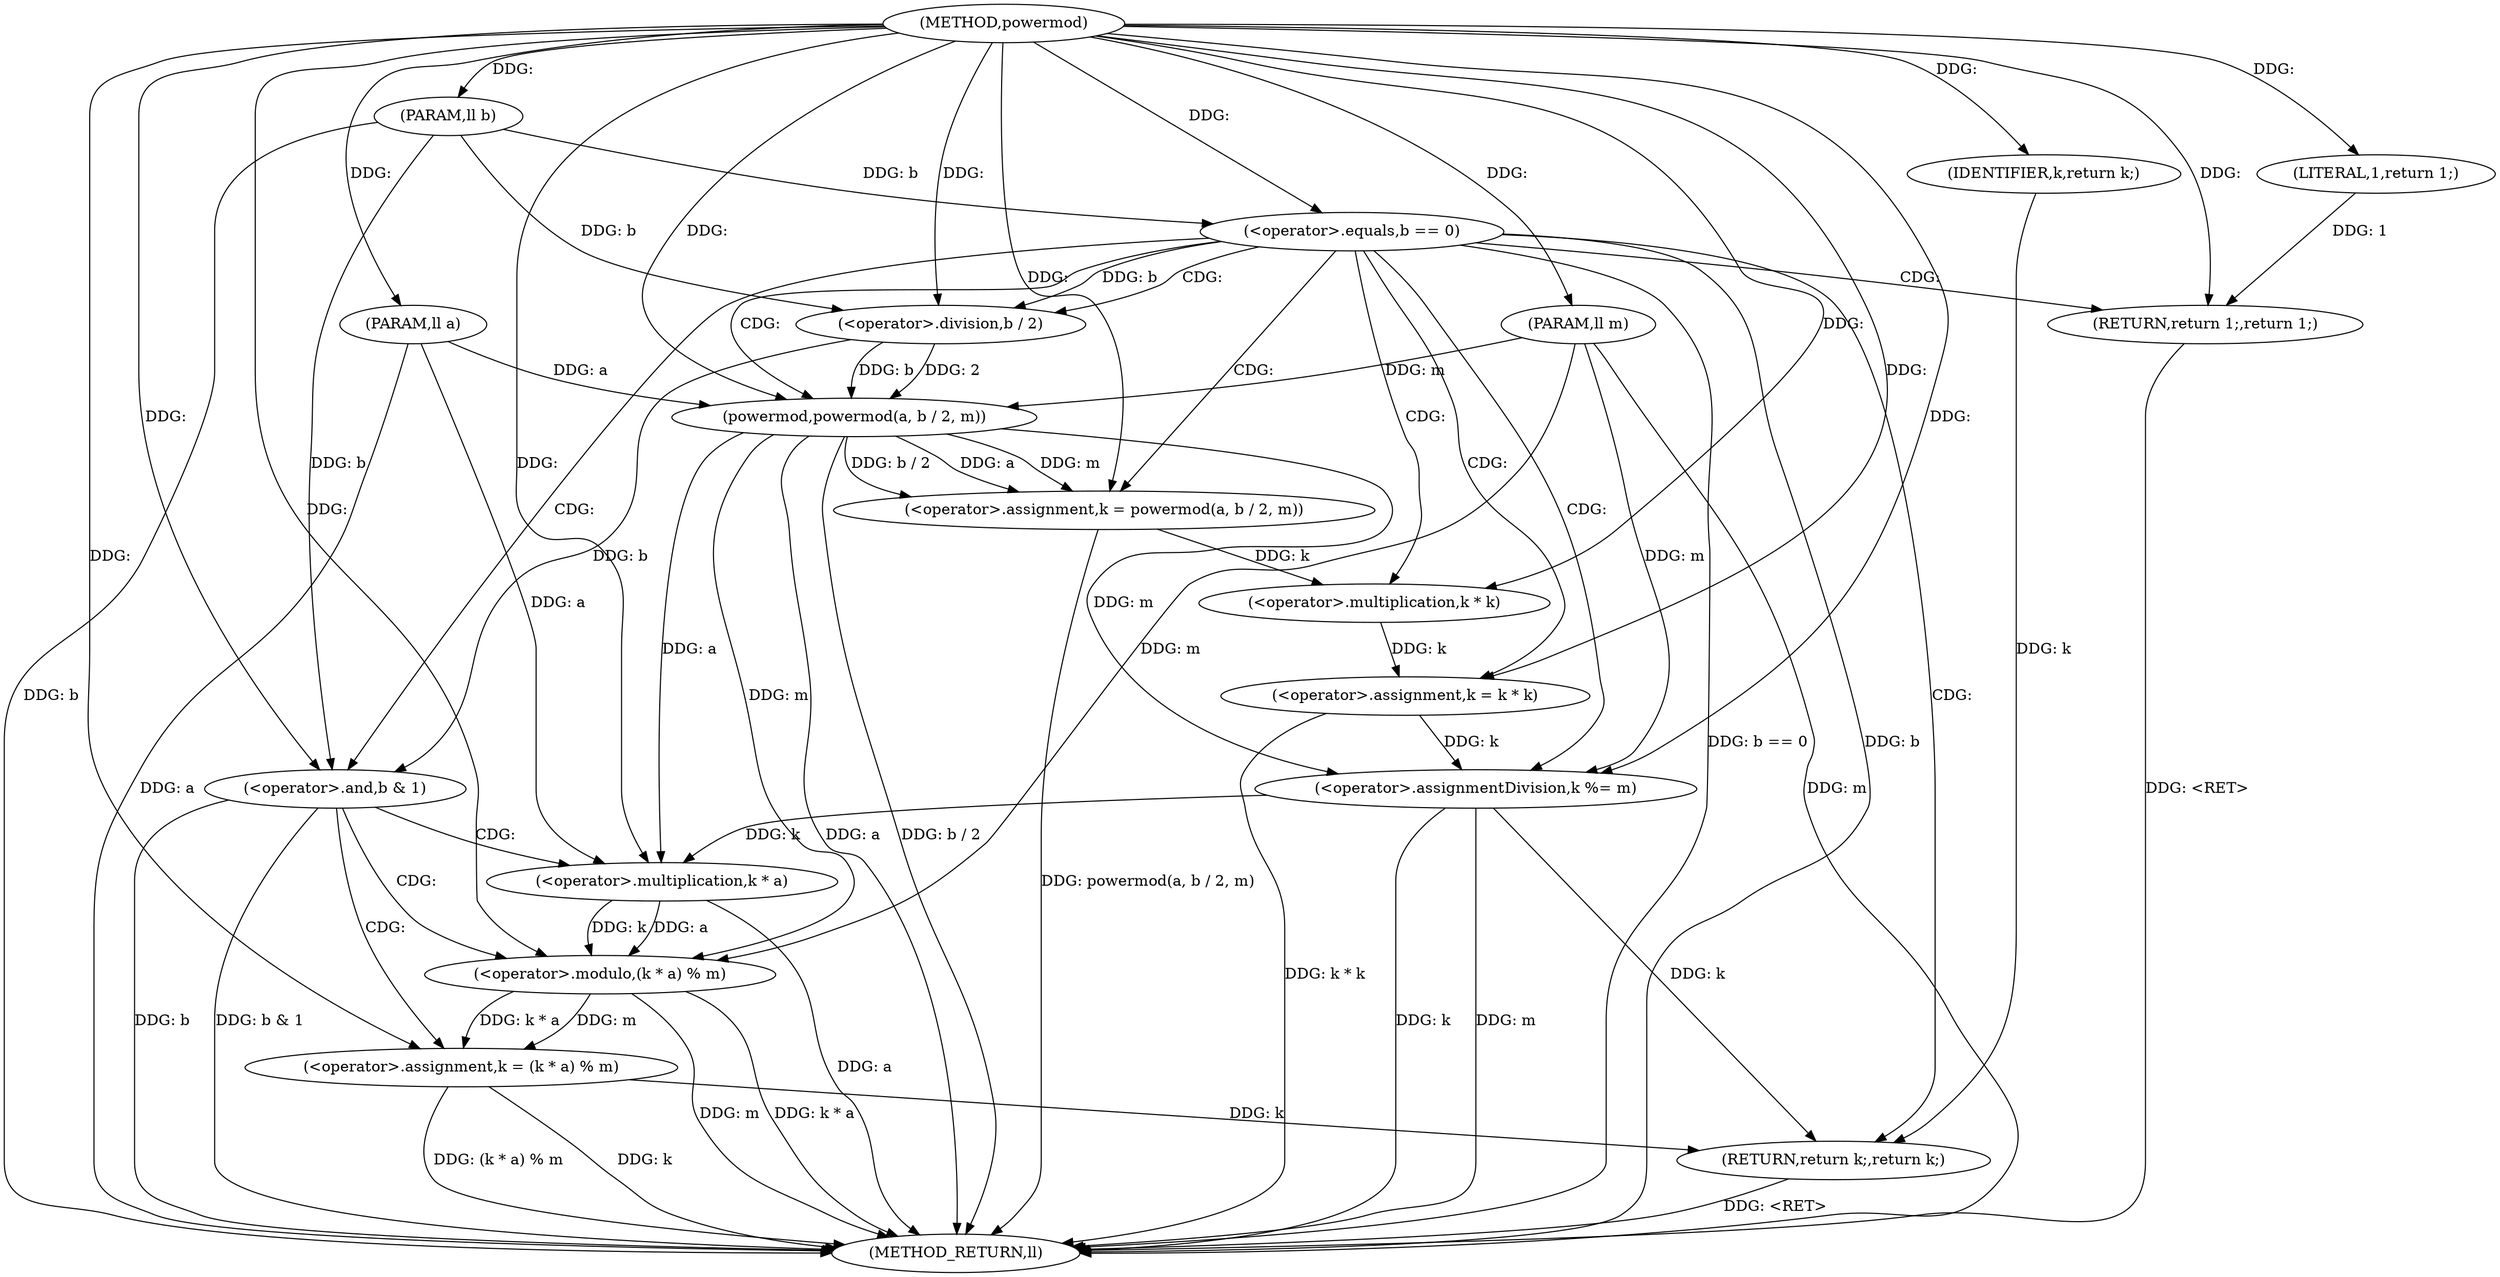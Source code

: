 digraph "powermod" {  
"1000309" [label = "(METHOD,powermod)" ]
"1000350" [label = "(METHOD_RETURN,ll)" ]
"1000310" [label = "(PARAM,ll a)" ]
"1000311" [label = "(PARAM,ll b)" ]
"1000312" [label = "(PARAM,ll m)" ]
"1000321" [label = "(<operator>.assignment,k = powermod(a, b / 2, m))" ]
"1000329" [label = "(<operator>.assignment,k = k * k)" ]
"1000334" [label = "(<operator>.assignmentDivision,k %= m)" ]
"1000348" [label = "(RETURN,return k;,return k;)" ]
"1000315" [label = "(<operator>.equals,b == 0)" ]
"1000318" [label = "(RETURN,return 1;,return 1;)" ]
"1000338" [label = "(<operator>.and,b & 1)" ]
"1000341" [label = "(<operator>.assignment,k = (k * a) % m)" ]
"1000349" [label = "(IDENTIFIER,k,return k;)" ]
"1000319" [label = "(LITERAL,1,return 1;)" ]
"1000323" [label = "(powermod,powermod(a, b / 2, m))" ]
"1000331" [label = "(<operator>.multiplication,k * k)" ]
"1000325" [label = "(<operator>.division,b / 2)" ]
"1000343" [label = "(<operator>.modulo,(k * a) % m)" ]
"1000344" [label = "(<operator>.multiplication,k * a)" ]
  "1000310" -> "1000350"  [ label = "DDG: a"] 
  "1000311" -> "1000350"  [ label = "DDG: b"] 
  "1000312" -> "1000350"  [ label = "DDG: m"] 
  "1000315" -> "1000350"  [ label = "DDG: b"] 
  "1000315" -> "1000350"  [ label = "DDG: b == 0"] 
  "1000323" -> "1000350"  [ label = "DDG: a"] 
  "1000323" -> "1000350"  [ label = "DDG: b / 2"] 
  "1000321" -> "1000350"  [ label = "DDG: powermod(a, b / 2, m)"] 
  "1000329" -> "1000350"  [ label = "DDG: k * k"] 
  "1000334" -> "1000350"  [ label = "DDG: k"] 
  "1000334" -> "1000350"  [ label = "DDG: m"] 
  "1000338" -> "1000350"  [ label = "DDG: b"] 
  "1000338" -> "1000350"  [ label = "DDG: b & 1"] 
  "1000341" -> "1000350"  [ label = "DDG: k"] 
  "1000344" -> "1000350"  [ label = "DDG: a"] 
  "1000343" -> "1000350"  [ label = "DDG: k * a"] 
  "1000343" -> "1000350"  [ label = "DDG: m"] 
  "1000341" -> "1000350"  [ label = "DDG: (k * a) % m"] 
  "1000318" -> "1000350"  [ label = "DDG: <RET>"] 
  "1000348" -> "1000350"  [ label = "DDG: <RET>"] 
  "1000309" -> "1000310"  [ label = "DDG: "] 
  "1000309" -> "1000311"  [ label = "DDG: "] 
  "1000309" -> "1000312"  [ label = "DDG: "] 
  "1000323" -> "1000321"  [ label = "DDG: a"] 
  "1000323" -> "1000321"  [ label = "DDG: m"] 
  "1000323" -> "1000321"  [ label = "DDG: b / 2"] 
  "1000331" -> "1000329"  [ label = "DDG: k"] 
  "1000323" -> "1000334"  [ label = "DDG: m"] 
  "1000312" -> "1000334"  [ label = "DDG: m"] 
  "1000309" -> "1000334"  [ label = "DDG: "] 
  "1000349" -> "1000348"  [ label = "DDG: k"] 
  "1000334" -> "1000348"  [ label = "DDG: k"] 
  "1000341" -> "1000348"  [ label = "DDG: k"] 
  "1000319" -> "1000318"  [ label = "DDG: 1"] 
  "1000309" -> "1000318"  [ label = "DDG: "] 
  "1000309" -> "1000321"  [ label = "DDG: "] 
  "1000309" -> "1000329"  [ label = "DDG: "] 
  "1000329" -> "1000334"  [ label = "DDG: k"] 
  "1000343" -> "1000341"  [ label = "DDG: k * a"] 
  "1000343" -> "1000341"  [ label = "DDG: m"] 
  "1000309" -> "1000349"  [ label = "DDG: "] 
  "1000311" -> "1000315"  [ label = "DDG: b"] 
  "1000309" -> "1000315"  [ label = "DDG: "] 
  "1000309" -> "1000319"  [ label = "DDG: "] 
  "1000310" -> "1000323"  [ label = "DDG: a"] 
  "1000309" -> "1000323"  [ label = "DDG: "] 
  "1000312" -> "1000323"  [ label = "DDG: m"] 
  "1000325" -> "1000323"  [ label = "DDG: b"] 
  "1000325" -> "1000323"  [ label = "DDG: 2"] 
  "1000321" -> "1000331"  [ label = "DDG: k"] 
  "1000309" -> "1000331"  [ label = "DDG: "] 
  "1000325" -> "1000338"  [ label = "DDG: b"] 
  "1000311" -> "1000338"  [ label = "DDG: b"] 
  "1000309" -> "1000338"  [ label = "DDG: "] 
  "1000309" -> "1000341"  [ label = "DDG: "] 
  "1000315" -> "1000325"  [ label = "DDG: b"] 
  "1000311" -> "1000325"  [ label = "DDG: b"] 
  "1000309" -> "1000325"  [ label = "DDG: "] 
  "1000344" -> "1000343"  [ label = "DDG: k"] 
  "1000344" -> "1000343"  [ label = "DDG: a"] 
  "1000312" -> "1000343"  [ label = "DDG: m"] 
  "1000309" -> "1000343"  [ label = "DDG: "] 
  "1000323" -> "1000343"  [ label = "DDG: m"] 
  "1000334" -> "1000344"  [ label = "DDG: k"] 
  "1000309" -> "1000344"  [ label = "DDG: "] 
  "1000323" -> "1000344"  [ label = "DDG: a"] 
  "1000310" -> "1000344"  [ label = "DDG: a"] 
  "1000315" -> "1000318"  [ label = "CDG: "] 
  "1000315" -> "1000329"  [ label = "CDG: "] 
  "1000315" -> "1000331"  [ label = "CDG: "] 
  "1000315" -> "1000325"  [ label = "CDG: "] 
  "1000315" -> "1000323"  [ label = "CDG: "] 
  "1000315" -> "1000334"  [ label = "CDG: "] 
  "1000315" -> "1000348"  [ label = "CDG: "] 
  "1000315" -> "1000321"  [ label = "CDG: "] 
  "1000315" -> "1000338"  [ label = "CDG: "] 
  "1000338" -> "1000341"  [ label = "CDG: "] 
  "1000338" -> "1000343"  [ label = "CDG: "] 
  "1000338" -> "1000344"  [ label = "CDG: "] 
}
